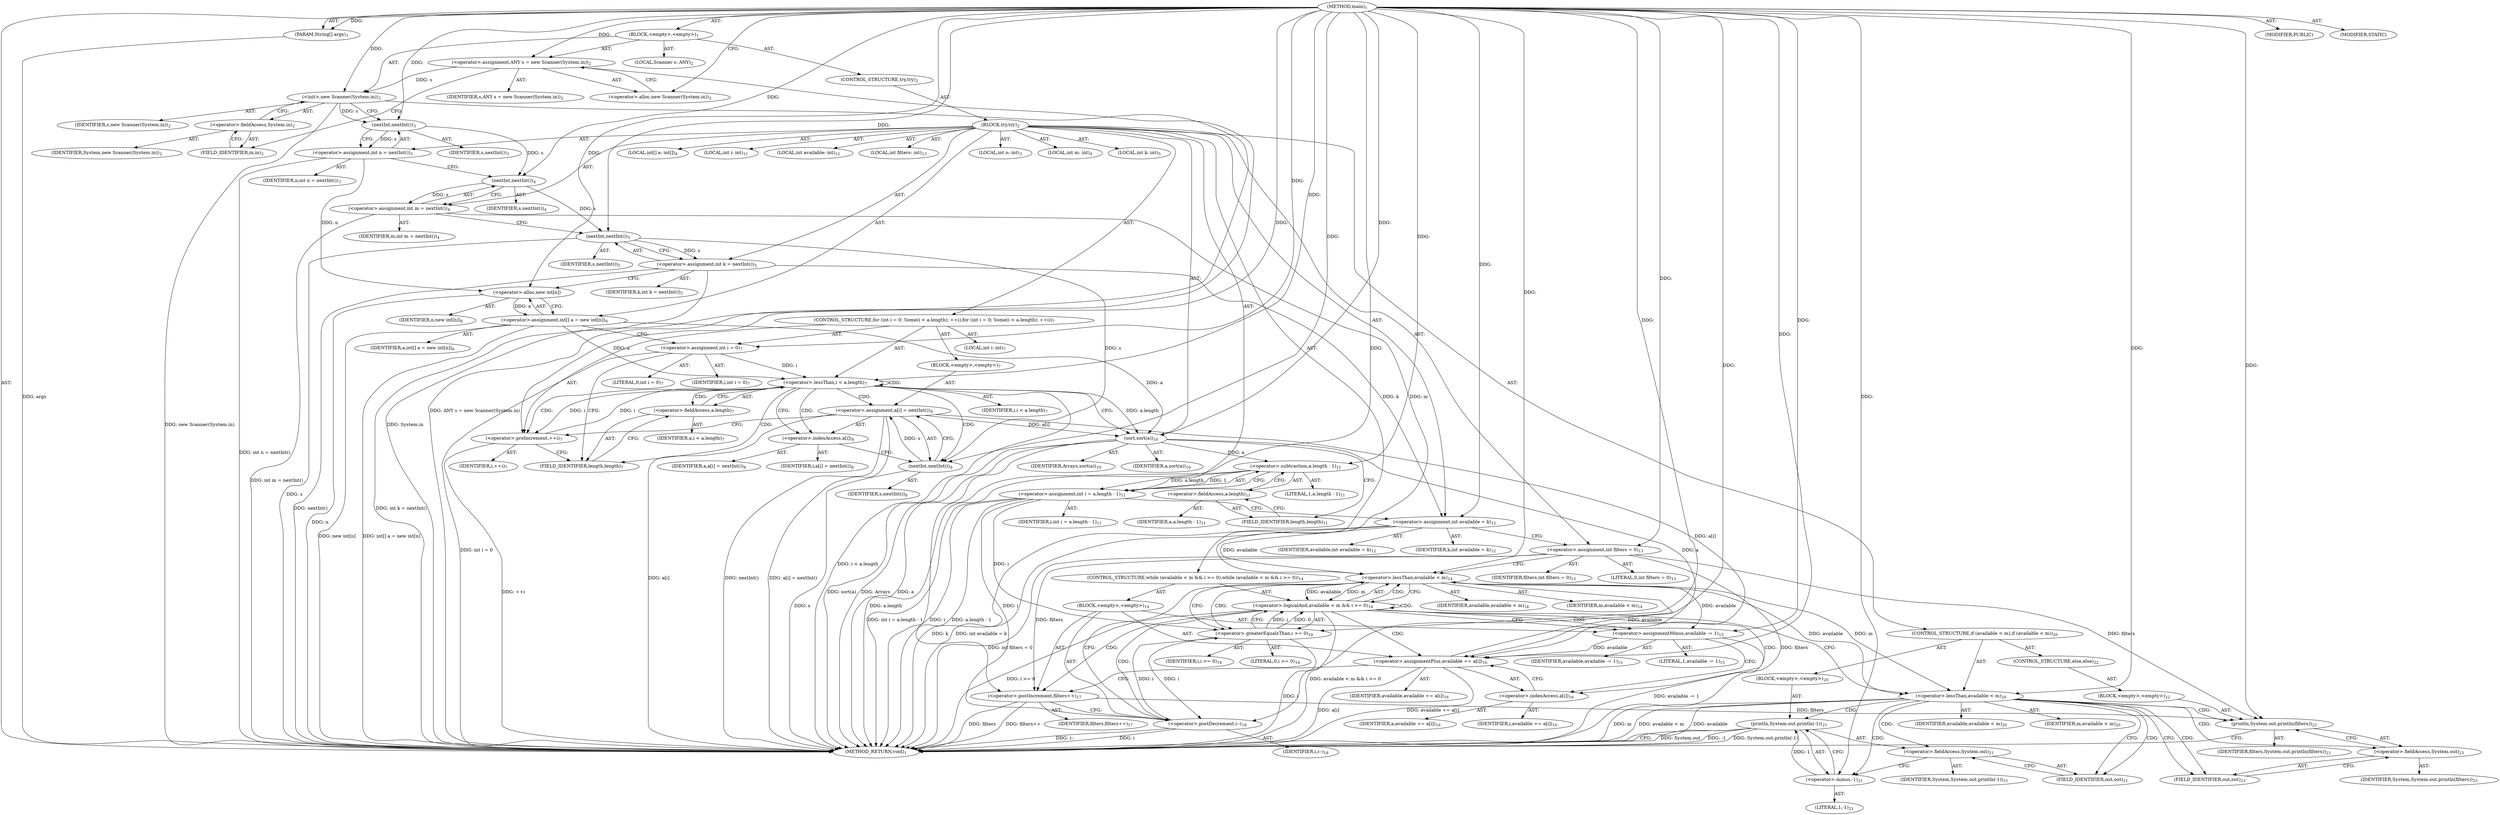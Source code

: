 digraph "main" {  
"19" [label = <(METHOD,main)<SUB>1</SUB>> ]
"20" [label = <(PARAM,String[] args)<SUB>1</SUB>> ]
"21" [label = <(BLOCK,&lt;empty&gt;,&lt;empty&gt;)<SUB>1</SUB>> ]
"4" [label = <(LOCAL,Scanner s: ANY)<SUB>2</SUB>> ]
"22" [label = <(&lt;operator&gt;.assignment,ANY s = new Scanner(System.in))<SUB>2</SUB>> ]
"23" [label = <(IDENTIFIER,s,ANY s = new Scanner(System.in))<SUB>2</SUB>> ]
"24" [label = <(&lt;operator&gt;.alloc,new Scanner(System.in))<SUB>2</SUB>> ]
"25" [label = <(&lt;init&gt;,new Scanner(System.in))<SUB>2</SUB>> ]
"3" [label = <(IDENTIFIER,s,new Scanner(System.in))<SUB>2</SUB>> ]
"26" [label = <(&lt;operator&gt;.fieldAccess,System.in)<SUB>2</SUB>> ]
"27" [label = <(IDENTIFIER,System,new Scanner(System.in))<SUB>2</SUB>> ]
"28" [label = <(FIELD_IDENTIFIER,in,in)<SUB>2</SUB>> ]
"29" [label = <(CONTROL_STRUCTURE,try,try)<SUB>2</SUB>> ]
"30" [label = <(BLOCK,try,try)<SUB>2</SUB>> ]
"31" [label = <(LOCAL,int n: int)<SUB>3</SUB>> ]
"32" [label = <(&lt;operator&gt;.assignment,int n = nextInt())<SUB>3</SUB>> ]
"33" [label = <(IDENTIFIER,n,int n = nextInt())<SUB>3</SUB>> ]
"34" [label = <(nextInt,nextInt())<SUB>3</SUB>> ]
"35" [label = <(IDENTIFIER,s,nextInt())<SUB>3</SUB>> ]
"36" [label = <(LOCAL,int m: int)<SUB>4</SUB>> ]
"37" [label = <(&lt;operator&gt;.assignment,int m = nextInt())<SUB>4</SUB>> ]
"38" [label = <(IDENTIFIER,m,int m = nextInt())<SUB>4</SUB>> ]
"39" [label = <(nextInt,nextInt())<SUB>4</SUB>> ]
"40" [label = <(IDENTIFIER,s,nextInt())<SUB>4</SUB>> ]
"41" [label = <(LOCAL,int k: int)<SUB>5</SUB>> ]
"42" [label = <(&lt;operator&gt;.assignment,int k = nextInt())<SUB>5</SUB>> ]
"43" [label = <(IDENTIFIER,k,int k = nextInt())<SUB>5</SUB>> ]
"44" [label = <(nextInt,nextInt())<SUB>5</SUB>> ]
"45" [label = <(IDENTIFIER,s,nextInt())<SUB>5</SUB>> ]
"46" [label = <(LOCAL,int[] a: int[])<SUB>6</SUB>> ]
"47" [label = <(&lt;operator&gt;.assignment,int[] a = new int[n])<SUB>6</SUB>> ]
"48" [label = <(IDENTIFIER,a,int[] a = new int[n])<SUB>6</SUB>> ]
"49" [label = <(&lt;operator&gt;.alloc,new int[n])> ]
"50" [label = <(IDENTIFIER,n,new int[n])<SUB>6</SUB>> ]
"51" [label = <(CONTROL_STRUCTURE,for (int i = 0; Some(i &lt; a.length); ++i),for (int i = 0; Some(i &lt; a.length); ++i))<SUB>7</SUB>> ]
"52" [label = <(LOCAL,int i: int)<SUB>7</SUB>> ]
"53" [label = <(&lt;operator&gt;.assignment,int i = 0)<SUB>7</SUB>> ]
"54" [label = <(IDENTIFIER,i,int i = 0)<SUB>7</SUB>> ]
"55" [label = <(LITERAL,0,int i = 0)<SUB>7</SUB>> ]
"56" [label = <(&lt;operator&gt;.lessThan,i &lt; a.length)<SUB>7</SUB>> ]
"57" [label = <(IDENTIFIER,i,i &lt; a.length)<SUB>7</SUB>> ]
"58" [label = <(&lt;operator&gt;.fieldAccess,a.length)<SUB>7</SUB>> ]
"59" [label = <(IDENTIFIER,a,i &lt; a.length)<SUB>7</SUB>> ]
"60" [label = <(FIELD_IDENTIFIER,length,length)<SUB>7</SUB>> ]
"61" [label = <(&lt;operator&gt;.preIncrement,++i)<SUB>7</SUB>> ]
"62" [label = <(IDENTIFIER,i,++i)<SUB>7</SUB>> ]
"63" [label = <(BLOCK,&lt;empty&gt;,&lt;empty&gt;)<SUB>7</SUB>> ]
"64" [label = <(&lt;operator&gt;.assignment,a[i] = nextInt())<SUB>8</SUB>> ]
"65" [label = <(&lt;operator&gt;.indexAccess,a[i])<SUB>8</SUB>> ]
"66" [label = <(IDENTIFIER,a,a[i] = nextInt())<SUB>8</SUB>> ]
"67" [label = <(IDENTIFIER,i,a[i] = nextInt())<SUB>8</SUB>> ]
"68" [label = <(nextInt,nextInt())<SUB>8</SUB>> ]
"69" [label = <(IDENTIFIER,s,nextInt())<SUB>8</SUB>> ]
"70" [label = <(sort,sort(a))<SUB>10</SUB>> ]
"71" [label = <(IDENTIFIER,Arrays,sort(a))<SUB>10</SUB>> ]
"72" [label = <(IDENTIFIER,a,sort(a))<SUB>10</SUB>> ]
"73" [label = <(LOCAL,int i: int)<SUB>11</SUB>> ]
"74" [label = <(&lt;operator&gt;.assignment,int i = a.length - 1)<SUB>11</SUB>> ]
"75" [label = <(IDENTIFIER,i,int i = a.length - 1)<SUB>11</SUB>> ]
"76" [label = <(&lt;operator&gt;.subtraction,a.length - 1)<SUB>11</SUB>> ]
"77" [label = <(&lt;operator&gt;.fieldAccess,a.length)<SUB>11</SUB>> ]
"78" [label = <(IDENTIFIER,a,a.length - 1)<SUB>11</SUB>> ]
"79" [label = <(FIELD_IDENTIFIER,length,length)<SUB>11</SUB>> ]
"80" [label = <(LITERAL,1,a.length - 1)<SUB>11</SUB>> ]
"81" [label = <(LOCAL,int available: int)<SUB>12</SUB>> ]
"82" [label = <(&lt;operator&gt;.assignment,int available = k)<SUB>12</SUB>> ]
"83" [label = <(IDENTIFIER,available,int available = k)<SUB>12</SUB>> ]
"84" [label = <(IDENTIFIER,k,int available = k)<SUB>12</SUB>> ]
"85" [label = <(LOCAL,int filters: int)<SUB>13</SUB>> ]
"86" [label = <(&lt;operator&gt;.assignment,int filters = 0)<SUB>13</SUB>> ]
"87" [label = <(IDENTIFIER,filters,int filters = 0)<SUB>13</SUB>> ]
"88" [label = <(LITERAL,0,int filters = 0)<SUB>13</SUB>> ]
"89" [label = <(CONTROL_STRUCTURE,while (available &lt; m &amp;&amp; i &gt;= 0),while (available &lt; m &amp;&amp; i &gt;= 0))<SUB>14</SUB>> ]
"90" [label = <(&lt;operator&gt;.logicalAnd,available &lt; m &amp;&amp; i &gt;= 0)<SUB>14</SUB>> ]
"91" [label = <(&lt;operator&gt;.lessThan,available &lt; m)<SUB>14</SUB>> ]
"92" [label = <(IDENTIFIER,available,available &lt; m)<SUB>14</SUB>> ]
"93" [label = <(IDENTIFIER,m,available &lt; m)<SUB>14</SUB>> ]
"94" [label = <(&lt;operator&gt;.greaterEqualsThan,i &gt;= 0)<SUB>14</SUB>> ]
"95" [label = <(IDENTIFIER,i,i &gt;= 0)<SUB>14</SUB>> ]
"96" [label = <(LITERAL,0,i &gt;= 0)<SUB>14</SUB>> ]
"97" [label = <(BLOCK,&lt;empty&gt;,&lt;empty&gt;)<SUB>14</SUB>> ]
"98" [label = <(&lt;operator&gt;.assignmentMinus,available -= 1)<SUB>15</SUB>> ]
"99" [label = <(IDENTIFIER,available,available -= 1)<SUB>15</SUB>> ]
"100" [label = <(LITERAL,1,available -= 1)<SUB>15</SUB>> ]
"101" [label = <(&lt;operator&gt;.assignmentPlus,available += a[i])<SUB>16</SUB>> ]
"102" [label = <(IDENTIFIER,available,available += a[i])<SUB>16</SUB>> ]
"103" [label = <(&lt;operator&gt;.indexAccess,a[i])<SUB>16</SUB>> ]
"104" [label = <(IDENTIFIER,a,available += a[i])<SUB>16</SUB>> ]
"105" [label = <(IDENTIFIER,i,available += a[i])<SUB>16</SUB>> ]
"106" [label = <(&lt;operator&gt;.postIncrement,filters++)<SUB>17</SUB>> ]
"107" [label = <(IDENTIFIER,filters,filters++)<SUB>17</SUB>> ]
"108" [label = <(&lt;operator&gt;.postDecrement,i--)<SUB>18</SUB>> ]
"109" [label = <(IDENTIFIER,i,i--)<SUB>18</SUB>> ]
"110" [label = <(CONTROL_STRUCTURE,if (available &lt; m),if (available &lt; m))<SUB>20</SUB>> ]
"111" [label = <(&lt;operator&gt;.lessThan,available &lt; m)<SUB>20</SUB>> ]
"112" [label = <(IDENTIFIER,available,available &lt; m)<SUB>20</SUB>> ]
"113" [label = <(IDENTIFIER,m,available &lt; m)<SUB>20</SUB>> ]
"114" [label = <(BLOCK,&lt;empty&gt;,&lt;empty&gt;)<SUB>20</SUB>> ]
"115" [label = <(println,System.out.println(-1))<SUB>21</SUB>> ]
"116" [label = <(&lt;operator&gt;.fieldAccess,System.out)<SUB>21</SUB>> ]
"117" [label = <(IDENTIFIER,System,System.out.println(-1))<SUB>21</SUB>> ]
"118" [label = <(FIELD_IDENTIFIER,out,out)<SUB>21</SUB>> ]
"119" [label = <(&lt;operator&gt;.minus,-1)<SUB>21</SUB>> ]
"120" [label = <(LITERAL,1,-1)<SUB>21</SUB>> ]
"121" [label = <(CONTROL_STRUCTURE,else,else)<SUB>22</SUB>> ]
"122" [label = <(BLOCK,&lt;empty&gt;,&lt;empty&gt;)<SUB>22</SUB>> ]
"123" [label = <(println,System.out.println(filters))<SUB>23</SUB>> ]
"124" [label = <(&lt;operator&gt;.fieldAccess,System.out)<SUB>23</SUB>> ]
"125" [label = <(IDENTIFIER,System,System.out.println(filters))<SUB>23</SUB>> ]
"126" [label = <(FIELD_IDENTIFIER,out,out)<SUB>23</SUB>> ]
"127" [label = <(IDENTIFIER,filters,System.out.println(filters))<SUB>23</SUB>> ]
"128" [label = <(MODIFIER,PUBLIC)> ]
"129" [label = <(MODIFIER,STATIC)> ]
"130" [label = <(METHOD_RETURN,void)<SUB>1</SUB>> ]
  "19" -> "20"  [ label = "AST: "] 
  "19" -> "21"  [ label = "AST: "] 
  "19" -> "128"  [ label = "AST: "] 
  "19" -> "129"  [ label = "AST: "] 
  "19" -> "130"  [ label = "AST: "] 
  "21" -> "4"  [ label = "AST: "] 
  "21" -> "22"  [ label = "AST: "] 
  "21" -> "25"  [ label = "AST: "] 
  "21" -> "29"  [ label = "AST: "] 
  "22" -> "23"  [ label = "AST: "] 
  "22" -> "24"  [ label = "AST: "] 
  "25" -> "3"  [ label = "AST: "] 
  "25" -> "26"  [ label = "AST: "] 
  "26" -> "27"  [ label = "AST: "] 
  "26" -> "28"  [ label = "AST: "] 
  "29" -> "30"  [ label = "AST: "] 
  "30" -> "31"  [ label = "AST: "] 
  "30" -> "32"  [ label = "AST: "] 
  "30" -> "36"  [ label = "AST: "] 
  "30" -> "37"  [ label = "AST: "] 
  "30" -> "41"  [ label = "AST: "] 
  "30" -> "42"  [ label = "AST: "] 
  "30" -> "46"  [ label = "AST: "] 
  "30" -> "47"  [ label = "AST: "] 
  "30" -> "51"  [ label = "AST: "] 
  "30" -> "70"  [ label = "AST: "] 
  "30" -> "73"  [ label = "AST: "] 
  "30" -> "74"  [ label = "AST: "] 
  "30" -> "81"  [ label = "AST: "] 
  "30" -> "82"  [ label = "AST: "] 
  "30" -> "85"  [ label = "AST: "] 
  "30" -> "86"  [ label = "AST: "] 
  "30" -> "89"  [ label = "AST: "] 
  "30" -> "110"  [ label = "AST: "] 
  "32" -> "33"  [ label = "AST: "] 
  "32" -> "34"  [ label = "AST: "] 
  "34" -> "35"  [ label = "AST: "] 
  "37" -> "38"  [ label = "AST: "] 
  "37" -> "39"  [ label = "AST: "] 
  "39" -> "40"  [ label = "AST: "] 
  "42" -> "43"  [ label = "AST: "] 
  "42" -> "44"  [ label = "AST: "] 
  "44" -> "45"  [ label = "AST: "] 
  "47" -> "48"  [ label = "AST: "] 
  "47" -> "49"  [ label = "AST: "] 
  "49" -> "50"  [ label = "AST: "] 
  "51" -> "52"  [ label = "AST: "] 
  "51" -> "53"  [ label = "AST: "] 
  "51" -> "56"  [ label = "AST: "] 
  "51" -> "61"  [ label = "AST: "] 
  "51" -> "63"  [ label = "AST: "] 
  "53" -> "54"  [ label = "AST: "] 
  "53" -> "55"  [ label = "AST: "] 
  "56" -> "57"  [ label = "AST: "] 
  "56" -> "58"  [ label = "AST: "] 
  "58" -> "59"  [ label = "AST: "] 
  "58" -> "60"  [ label = "AST: "] 
  "61" -> "62"  [ label = "AST: "] 
  "63" -> "64"  [ label = "AST: "] 
  "64" -> "65"  [ label = "AST: "] 
  "64" -> "68"  [ label = "AST: "] 
  "65" -> "66"  [ label = "AST: "] 
  "65" -> "67"  [ label = "AST: "] 
  "68" -> "69"  [ label = "AST: "] 
  "70" -> "71"  [ label = "AST: "] 
  "70" -> "72"  [ label = "AST: "] 
  "74" -> "75"  [ label = "AST: "] 
  "74" -> "76"  [ label = "AST: "] 
  "76" -> "77"  [ label = "AST: "] 
  "76" -> "80"  [ label = "AST: "] 
  "77" -> "78"  [ label = "AST: "] 
  "77" -> "79"  [ label = "AST: "] 
  "82" -> "83"  [ label = "AST: "] 
  "82" -> "84"  [ label = "AST: "] 
  "86" -> "87"  [ label = "AST: "] 
  "86" -> "88"  [ label = "AST: "] 
  "89" -> "90"  [ label = "AST: "] 
  "89" -> "97"  [ label = "AST: "] 
  "90" -> "91"  [ label = "AST: "] 
  "90" -> "94"  [ label = "AST: "] 
  "91" -> "92"  [ label = "AST: "] 
  "91" -> "93"  [ label = "AST: "] 
  "94" -> "95"  [ label = "AST: "] 
  "94" -> "96"  [ label = "AST: "] 
  "97" -> "98"  [ label = "AST: "] 
  "97" -> "101"  [ label = "AST: "] 
  "97" -> "106"  [ label = "AST: "] 
  "97" -> "108"  [ label = "AST: "] 
  "98" -> "99"  [ label = "AST: "] 
  "98" -> "100"  [ label = "AST: "] 
  "101" -> "102"  [ label = "AST: "] 
  "101" -> "103"  [ label = "AST: "] 
  "103" -> "104"  [ label = "AST: "] 
  "103" -> "105"  [ label = "AST: "] 
  "106" -> "107"  [ label = "AST: "] 
  "108" -> "109"  [ label = "AST: "] 
  "110" -> "111"  [ label = "AST: "] 
  "110" -> "114"  [ label = "AST: "] 
  "110" -> "121"  [ label = "AST: "] 
  "111" -> "112"  [ label = "AST: "] 
  "111" -> "113"  [ label = "AST: "] 
  "114" -> "115"  [ label = "AST: "] 
  "115" -> "116"  [ label = "AST: "] 
  "115" -> "119"  [ label = "AST: "] 
  "116" -> "117"  [ label = "AST: "] 
  "116" -> "118"  [ label = "AST: "] 
  "119" -> "120"  [ label = "AST: "] 
  "121" -> "122"  [ label = "AST: "] 
  "122" -> "123"  [ label = "AST: "] 
  "123" -> "124"  [ label = "AST: "] 
  "123" -> "127"  [ label = "AST: "] 
  "124" -> "125"  [ label = "AST: "] 
  "124" -> "126"  [ label = "AST: "] 
  "22" -> "28"  [ label = "CFG: "] 
  "25" -> "34"  [ label = "CFG: "] 
  "24" -> "22"  [ label = "CFG: "] 
  "26" -> "25"  [ label = "CFG: "] 
  "28" -> "26"  [ label = "CFG: "] 
  "32" -> "39"  [ label = "CFG: "] 
  "37" -> "44"  [ label = "CFG: "] 
  "42" -> "49"  [ label = "CFG: "] 
  "47" -> "53"  [ label = "CFG: "] 
  "70" -> "79"  [ label = "CFG: "] 
  "74" -> "82"  [ label = "CFG: "] 
  "82" -> "86"  [ label = "CFG: "] 
  "86" -> "91"  [ label = "CFG: "] 
  "34" -> "32"  [ label = "CFG: "] 
  "39" -> "37"  [ label = "CFG: "] 
  "44" -> "42"  [ label = "CFG: "] 
  "49" -> "47"  [ label = "CFG: "] 
  "53" -> "60"  [ label = "CFG: "] 
  "56" -> "65"  [ label = "CFG: "] 
  "56" -> "70"  [ label = "CFG: "] 
  "61" -> "60"  [ label = "CFG: "] 
  "76" -> "74"  [ label = "CFG: "] 
  "90" -> "98"  [ label = "CFG: "] 
  "90" -> "111"  [ label = "CFG: "] 
  "111" -> "118"  [ label = "CFG: "] 
  "111" -> "126"  [ label = "CFG: "] 
  "58" -> "56"  [ label = "CFG: "] 
  "64" -> "61"  [ label = "CFG: "] 
  "77" -> "76"  [ label = "CFG: "] 
  "91" -> "90"  [ label = "CFG: "] 
  "91" -> "94"  [ label = "CFG: "] 
  "94" -> "90"  [ label = "CFG: "] 
  "98" -> "103"  [ label = "CFG: "] 
  "101" -> "106"  [ label = "CFG: "] 
  "106" -> "108"  [ label = "CFG: "] 
  "108" -> "91"  [ label = "CFG: "] 
  "115" -> "130"  [ label = "CFG: "] 
  "60" -> "58"  [ label = "CFG: "] 
  "65" -> "68"  [ label = "CFG: "] 
  "68" -> "64"  [ label = "CFG: "] 
  "79" -> "77"  [ label = "CFG: "] 
  "103" -> "101"  [ label = "CFG: "] 
  "116" -> "119"  [ label = "CFG: "] 
  "119" -> "115"  [ label = "CFG: "] 
  "123" -> "130"  [ label = "CFG: "] 
  "118" -> "116"  [ label = "CFG: "] 
  "124" -> "123"  [ label = "CFG: "] 
  "126" -> "124"  [ label = "CFG: "] 
  "19" -> "24"  [ label = "CFG: "] 
  "20" -> "130"  [ label = "DDG: args"] 
  "22" -> "130"  [ label = "DDG: ANY s = new Scanner(System.in)"] 
  "25" -> "130"  [ label = "DDG: System.in"] 
  "25" -> "130"  [ label = "DDG: new Scanner(System.in)"] 
  "32" -> "130"  [ label = "DDG: int n = nextInt()"] 
  "37" -> "130"  [ label = "DDG: int m = nextInt()"] 
  "44" -> "130"  [ label = "DDG: s"] 
  "42" -> "130"  [ label = "DDG: nextInt()"] 
  "42" -> "130"  [ label = "DDG: int k = nextInt()"] 
  "49" -> "130"  [ label = "DDG: n"] 
  "47" -> "130"  [ label = "DDG: new int[n]"] 
  "47" -> "130"  [ label = "DDG: int[] a = new int[n]"] 
  "53" -> "130"  [ label = "DDG: int i = 0"] 
  "56" -> "130"  [ label = "DDG: i &lt; a.length"] 
  "70" -> "130"  [ label = "DDG: a"] 
  "70" -> "130"  [ label = "DDG: sort(a)"] 
  "74" -> "130"  [ label = "DDG: i"] 
  "76" -> "130"  [ label = "DDG: a.length"] 
  "74" -> "130"  [ label = "DDG: a.length - 1"] 
  "74" -> "130"  [ label = "DDG: int i = a.length - 1"] 
  "82" -> "130"  [ label = "DDG: k"] 
  "82" -> "130"  [ label = "DDG: int available = k"] 
  "86" -> "130"  [ label = "DDG: filters"] 
  "86" -> "130"  [ label = "DDG: int filters = 0"] 
  "94" -> "130"  [ label = "DDG: i"] 
  "90" -> "130"  [ label = "DDG: i &gt;= 0"] 
  "90" -> "130"  [ label = "DDG: available &lt; m &amp;&amp; i &gt;= 0"] 
  "111" -> "130"  [ label = "DDG: available"] 
  "111" -> "130"  [ label = "DDG: m"] 
  "111" -> "130"  [ label = "DDG: available &lt; m"] 
  "115" -> "130"  [ label = "DDG: System.out"] 
  "115" -> "130"  [ label = "DDG: -1"] 
  "115" -> "130"  [ label = "DDG: System.out.println(-1)"] 
  "98" -> "130"  [ label = "DDG: available -= 1"] 
  "101" -> "130"  [ label = "DDG: a[i]"] 
  "101" -> "130"  [ label = "DDG: available += a[i]"] 
  "106" -> "130"  [ label = "DDG: filters"] 
  "106" -> "130"  [ label = "DDG: filters++"] 
  "108" -> "130"  [ label = "DDG: i"] 
  "108" -> "130"  [ label = "DDG: i--"] 
  "64" -> "130"  [ label = "DDG: a[i]"] 
  "68" -> "130"  [ label = "DDG: s"] 
  "64" -> "130"  [ label = "DDG: nextInt()"] 
  "64" -> "130"  [ label = "DDG: a[i] = nextInt()"] 
  "61" -> "130"  [ label = "DDG: ++i"] 
  "70" -> "130"  [ label = "DDG: Arrays"] 
  "19" -> "20"  [ label = "DDG: "] 
  "19" -> "22"  [ label = "DDG: "] 
  "22" -> "25"  [ label = "DDG: s"] 
  "19" -> "25"  [ label = "DDG: "] 
  "34" -> "32"  [ label = "DDG: s"] 
  "39" -> "37"  [ label = "DDG: s"] 
  "44" -> "42"  [ label = "DDG: s"] 
  "49" -> "47"  [ label = "DDG: n"] 
  "76" -> "74"  [ label = "DDG: a.length"] 
  "76" -> "74"  [ label = "DDG: 1"] 
  "42" -> "82"  [ label = "DDG: k"] 
  "19" -> "82"  [ label = "DDG: "] 
  "19" -> "86"  [ label = "DDG: "] 
  "19" -> "53"  [ label = "DDG: "] 
  "19" -> "70"  [ label = "DDG: "] 
  "47" -> "70"  [ label = "DDG: a"] 
  "56" -> "70"  [ label = "DDG: a.length"] 
  "64" -> "70"  [ label = "DDG: a[i]"] 
  "25" -> "34"  [ label = "DDG: s"] 
  "19" -> "34"  [ label = "DDG: "] 
  "34" -> "39"  [ label = "DDG: s"] 
  "19" -> "39"  [ label = "DDG: "] 
  "39" -> "44"  [ label = "DDG: s"] 
  "19" -> "44"  [ label = "DDG: "] 
  "32" -> "49"  [ label = "DDG: n"] 
  "19" -> "49"  [ label = "DDG: "] 
  "53" -> "56"  [ label = "DDG: i"] 
  "61" -> "56"  [ label = "DDG: i"] 
  "19" -> "56"  [ label = "DDG: "] 
  "47" -> "56"  [ label = "DDG: a"] 
  "56" -> "61"  [ label = "DDG: i"] 
  "19" -> "61"  [ label = "DDG: "] 
  "68" -> "64"  [ label = "DDG: s"] 
  "70" -> "76"  [ label = "DDG: a"] 
  "19" -> "76"  [ label = "DDG: "] 
  "91" -> "90"  [ label = "DDG: available"] 
  "91" -> "90"  [ label = "DDG: m"] 
  "94" -> "90"  [ label = "DDG: i"] 
  "94" -> "90"  [ label = "DDG: 0"] 
  "19" -> "98"  [ label = "DDG: "] 
  "70" -> "101"  [ label = "DDG: a"] 
  "64" -> "101"  [ label = "DDG: a[i]"] 
  "91" -> "111"  [ label = "DDG: available"] 
  "19" -> "111"  [ label = "DDG: "] 
  "91" -> "111"  [ label = "DDG: m"] 
  "82" -> "91"  [ label = "DDG: available"] 
  "101" -> "91"  [ label = "DDG: available"] 
  "19" -> "91"  [ label = "DDG: "] 
  "37" -> "91"  [ label = "DDG: m"] 
  "74" -> "94"  [ label = "DDG: i"] 
  "108" -> "94"  [ label = "DDG: i"] 
  "19" -> "94"  [ label = "DDG: "] 
  "91" -> "98"  [ label = "DDG: available"] 
  "98" -> "101"  [ label = "DDG: available"] 
  "19" -> "101"  [ label = "DDG: "] 
  "86" -> "106"  [ label = "DDG: filters"] 
  "19" -> "106"  [ label = "DDG: "] 
  "74" -> "108"  [ label = "DDG: i"] 
  "94" -> "108"  [ label = "DDG: i"] 
  "19" -> "108"  [ label = "DDG: "] 
  "119" -> "115"  [ label = "DDG: 1"] 
  "44" -> "68"  [ label = "DDG: s"] 
  "19" -> "68"  [ label = "DDG: "] 
  "19" -> "119"  [ label = "DDG: "] 
  "86" -> "123"  [ label = "DDG: filters"] 
  "106" -> "123"  [ label = "DDG: filters"] 
  "19" -> "123"  [ label = "DDG: "] 
  "56" -> "58"  [ label = "CDG: "] 
  "56" -> "68"  [ label = "CDG: "] 
  "56" -> "60"  [ label = "CDG: "] 
  "56" -> "61"  [ label = "CDG: "] 
  "56" -> "64"  [ label = "CDG: "] 
  "56" -> "56"  [ label = "CDG: "] 
  "56" -> "65"  [ label = "CDG: "] 
  "90" -> "98"  [ label = "CDG: "] 
  "90" -> "103"  [ label = "CDG: "] 
  "90" -> "106"  [ label = "CDG: "] 
  "90" -> "91"  [ label = "CDG: "] 
  "90" -> "101"  [ label = "CDG: "] 
  "90" -> "108"  [ label = "CDG: "] 
  "90" -> "90"  [ label = "CDG: "] 
  "111" -> "115"  [ label = "CDG: "] 
  "111" -> "116"  [ label = "CDG: "] 
  "111" -> "118"  [ label = "CDG: "] 
  "111" -> "119"  [ label = "CDG: "] 
  "111" -> "123"  [ label = "CDG: "] 
  "111" -> "124"  [ label = "CDG: "] 
  "111" -> "126"  [ label = "CDG: "] 
  "91" -> "94"  [ label = "CDG: "] 
}
